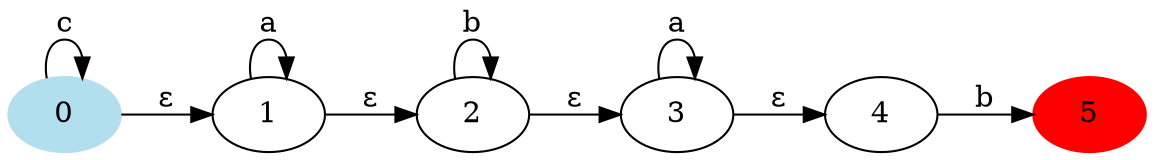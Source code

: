 digraph {
	graph [rankdir=LR]
	0 [label=0 color=lightblue2 style=filled]
	1 [label=1]
  2 [label=2]
	3 [label=3]
  4 [label=4]
  5 [label=5 color=red style=filled]
  0 -> 0 [label="c"]
	0 -> 1 [label="ε"]
  1 -> 1 [label="a"]
  1 -> 2 [label="ε"]
  2 -> 2 [label="b"]
  2 -> 3 [label="ε"]
  3 -> 3 [label="a"]
  3 -> 4 [label="ε"]
  4 -> 5 [label="b"]
}
